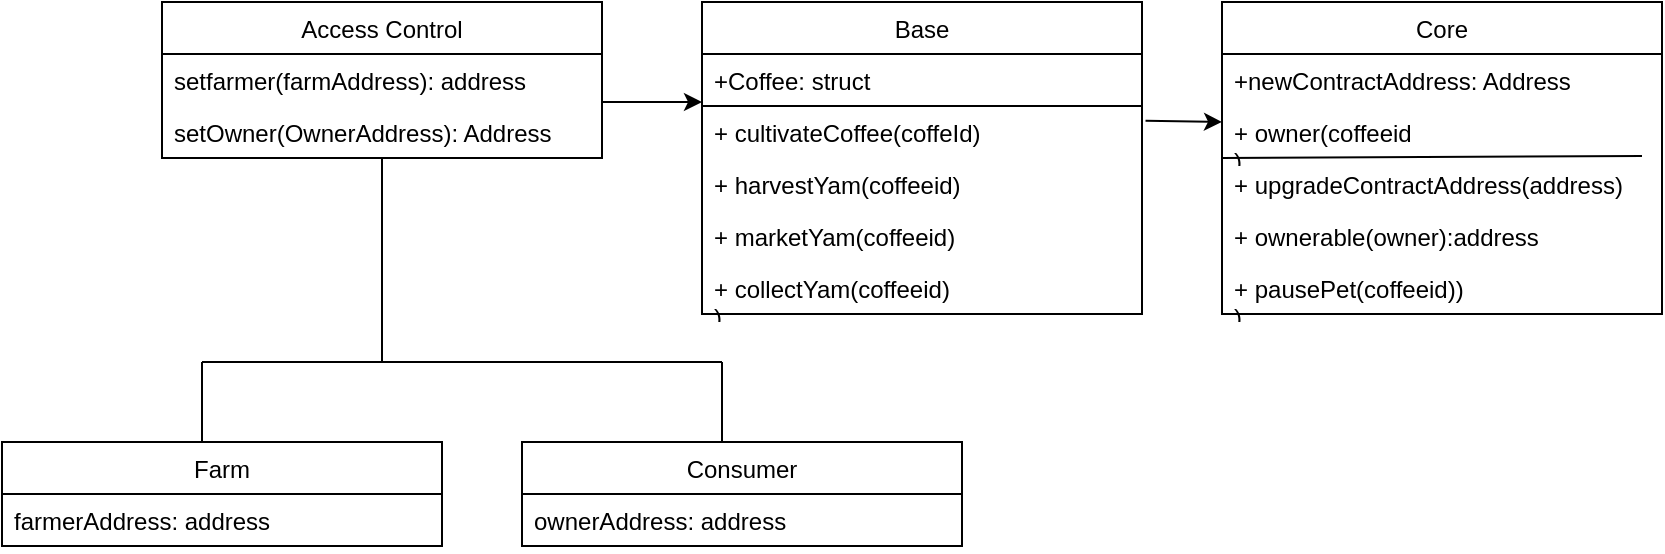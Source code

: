 <mxfile version="14.8.0" type="device"><diagram id="NvCOHbju35eIAkapwKiy" name="Page-1"><mxGraphModel dx="1102" dy="582" grid="1" gridSize="10" guides="1" tooltips="1" connect="1" arrows="0" fold="1" page="1" pageScale="1" pageWidth="850" pageHeight="1100" math="0" shadow="0"><root><mxCell id="0"/><mxCell id="1" parent="0"/><mxCell id="ylYOMh4MI2-sCrDoewEd-2" value="Access Control" style="swimlane;fontStyle=0;childLayout=stackLayout;horizontal=1;startSize=26;horizontalStack=0;resizeParent=1;resizeParentMax=0;resizeLast=0;collapsible=1;marginBottom=0;" parent="1" vertex="1"><mxGeometry x="80" y="60" width="220" height="78" as="geometry"/></mxCell><mxCell id="ylYOMh4MI2-sCrDoewEd-3" value="setfarmer(farmAddress): address" style="text;strokeColor=none;fillColor=none;align=left;verticalAlign=top;spacingLeft=4;spacingRight=4;overflow=hidden;rotatable=0;points=[[0,0.5],[1,0.5]];portConstraint=eastwest;" parent="ylYOMh4MI2-sCrDoewEd-2" vertex="1"><mxGeometry y="26" width="220" height="26" as="geometry"/></mxCell><mxCell id="ylYOMh4MI2-sCrDoewEd-4" value="setOwner(OwnerAddress): Address" style="text;strokeColor=none;fillColor=none;align=left;verticalAlign=top;spacingLeft=4;spacingRight=4;overflow=hidden;rotatable=0;points=[[0,0.5],[1,0.5]];portConstraint=eastwest;" parent="ylYOMh4MI2-sCrDoewEd-2" vertex="1"><mxGeometry y="52" width="220" height="26" as="geometry"/></mxCell><mxCell id="ylYOMh4MI2-sCrDoewEd-6" value="Base" style="swimlane;fontStyle=0;childLayout=stackLayout;horizontal=1;startSize=26;horizontalStack=0;resizeParent=1;resizeParentMax=0;resizeLast=0;collapsible=1;marginBottom=0;" parent="1" vertex="1"><mxGeometry x="350" y="60" width="220" height="156" as="geometry"/></mxCell><mxCell id="ylYOMh4MI2-sCrDoewEd-7" value="+Coffee: struct" style="text;fillColor=none;align=left;verticalAlign=top;spacingLeft=4;spacingRight=4;overflow=hidden;rotatable=0;points=[[0,0.5],[1,0.5]];portConstraint=eastwest;strokeColor=#000000;" parent="ylYOMh4MI2-sCrDoewEd-6" vertex="1"><mxGeometry y="26" width="220" height="26" as="geometry"/></mxCell><mxCell id="ylYOMh4MI2-sCrDoewEd-41" value="" style="endArrow=classic;html=1;fontSize=11;exitX=1.008;exitY=0.284;exitDx=0;exitDy=0;exitPerimeter=0;" parent="ylYOMh4MI2-sCrDoewEd-6" source="ylYOMh4MI2-sCrDoewEd-8" edge="1"><mxGeometry width="50" height="50" relative="1" as="geometry"><mxPoint x="210" y="60" as="sourcePoint"/><mxPoint x="260" y="60" as="targetPoint"/></mxGeometry></mxCell><mxCell id="ylYOMh4MI2-sCrDoewEd-8" value="+ cultivateCoffee(coffeId)" style="text;strokeColor=none;fillColor=none;align=left;verticalAlign=top;spacingLeft=4;spacingRight=4;overflow=hidden;rotatable=0;points=[[0,0.5],[1,0.5]];portConstraint=eastwest;" parent="ylYOMh4MI2-sCrDoewEd-6" vertex="1"><mxGeometry y="52" width="220" height="26" as="geometry"/></mxCell><mxCell id="ylYOMh4MI2-sCrDoewEd-9" value="+ harvestYam(coffeeid)" style="text;strokeColor=none;fillColor=none;align=left;verticalAlign=top;spacingLeft=4;spacingRight=4;overflow=hidden;rotatable=0;points=[[0,0.5],[1,0.5]];portConstraint=eastwest;" parent="ylYOMh4MI2-sCrDoewEd-6" vertex="1"><mxGeometry y="78" width="220" height="26" as="geometry"/></mxCell><mxCell id="ylYOMh4MI2-sCrDoewEd-10" value="+ marketYam(coffeeid)" style="text;strokeColor=none;fillColor=none;align=left;verticalAlign=top;spacingLeft=4;spacingRight=4;overflow=hidden;rotatable=0;points=[[0,0.5],[1,0.5]];portConstraint=eastwest;" parent="ylYOMh4MI2-sCrDoewEd-6" vertex="1"><mxGeometry y="104" width="220" height="26" as="geometry"/></mxCell><mxCell id="ylYOMh4MI2-sCrDoewEd-11" value="+ collectYam(coffeeid)&#10;)" style="text;strokeColor=none;fillColor=none;align=left;verticalAlign=top;spacingLeft=4;spacingRight=4;overflow=hidden;rotatable=0;points=[[0,0.5],[1,0.5]];portConstraint=eastwest;" parent="ylYOMh4MI2-sCrDoewEd-6" vertex="1"><mxGeometry y="130" width="220" height="26" as="geometry"/></mxCell><mxCell id="ylYOMh4MI2-sCrDoewEd-12" value="Core" style="swimlane;fontStyle=0;childLayout=stackLayout;horizontal=1;startSize=26;horizontalStack=0;resizeParent=1;resizeParentMax=0;resizeLast=0;collapsible=1;marginBottom=0;" parent="1" vertex="1"><mxGeometry x="610" y="60" width="220" height="156" as="geometry"/></mxCell><mxCell id="ylYOMh4MI2-sCrDoewEd-13" value="+newContractAddress: Address" style="text;fillColor=none;align=left;verticalAlign=top;spacingLeft=4;spacingRight=4;overflow=hidden;rotatable=0;points=[[0,0.5],[1,0.5]];portConstraint=eastwest;" parent="ylYOMh4MI2-sCrDoewEd-12" vertex="1"><mxGeometry y="26" width="220" height="26" as="geometry"/></mxCell><mxCell id="ylYOMh4MI2-sCrDoewEd-14" value="+ owner(coffeeid&#10;)" style="text;strokeColor=none;fillColor=none;align=left;verticalAlign=top;spacingLeft=4;spacingRight=4;overflow=hidden;rotatable=0;points=[[0,0.5],[1,0.5]];portConstraint=eastwest;" parent="ylYOMh4MI2-sCrDoewEd-12" vertex="1"><mxGeometry y="52" width="220" height="26" as="geometry"/></mxCell><mxCell id="ylYOMh4MI2-sCrDoewEd-15" value="+ upgradeContractAddress(address)" style="text;fillColor=none;align=left;verticalAlign=top;spacingLeft=4;spacingRight=4;overflow=hidden;rotatable=0;points=[[0,0.5],[1,0.5]];portConstraint=eastwest;" parent="ylYOMh4MI2-sCrDoewEd-12" vertex="1"><mxGeometry y="78" width="220" height="26" as="geometry"/></mxCell><mxCell id="ylYOMh4MI2-sCrDoewEd-16" value="+ ownerable(owner):address" style="text;strokeColor=none;fillColor=none;align=left;verticalAlign=top;spacingLeft=4;spacingRight=4;overflow=hidden;rotatable=0;points=[[0,0.5],[1,0.5]];portConstraint=eastwest;" parent="ylYOMh4MI2-sCrDoewEd-12" vertex="1"><mxGeometry y="104" width="220" height="26" as="geometry"/></mxCell><mxCell id="ylYOMh4MI2-sCrDoewEd-17" value="+ pausePet(coffeeid))&#10;)" style="text;strokeColor=none;fillColor=none;align=left;verticalAlign=top;spacingLeft=4;spacingRight=4;overflow=hidden;rotatable=0;points=[[0,0.5],[1,0.5]];portConstraint=eastwest;" parent="ylYOMh4MI2-sCrDoewEd-12" vertex="1"><mxGeometry y="130" width="220" height="26" as="geometry"/></mxCell><mxCell id="ylYOMh4MI2-sCrDoewEd-19" value="" style="endArrow=none;html=1;" parent="1" edge="1"><mxGeometry width="50" height="50" relative="1" as="geometry"><mxPoint x="610" y="138" as="sourcePoint"/><mxPoint x="820" y="137" as="targetPoint"/></mxGeometry></mxCell><mxCell id="ylYOMh4MI2-sCrDoewEd-26" value="Farm" style="swimlane;fontStyle=0;childLayout=stackLayout;horizontal=1;startSize=26;horizontalStack=0;resizeParent=1;resizeParentMax=0;resizeLast=0;collapsible=1;marginBottom=0;" parent="1" vertex="1"><mxGeometry y="280" width="220" height="52" as="geometry"/></mxCell><mxCell id="ylYOMh4MI2-sCrDoewEd-27" value="farmerAddress: address" style="text;strokeColor=none;fillColor=none;align=left;verticalAlign=top;spacingLeft=4;spacingRight=4;overflow=hidden;rotatable=0;points=[[0,0.5],[1,0.5]];portConstraint=eastwest;" parent="ylYOMh4MI2-sCrDoewEd-26" vertex="1"><mxGeometry y="26" width="220" height="26" as="geometry"/></mxCell><mxCell id="ylYOMh4MI2-sCrDoewEd-29" value="Consumer" style="swimlane;fontStyle=0;childLayout=stackLayout;horizontal=1;startSize=26;horizontalStack=0;resizeParent=1;resizeParentMax=0;resizeLast=0;collapsible=1;marginBottom=0;" parent="1" vertex="1"><mxGeometry x="260" y="280" width="220" height="52" as="geometry"/></mxCell><mxCell id="ylYOMh4MI2-sCrDoewEd-30" value="ownerAddress: address" style="text;strokeColor=none;fillColor=none;align=left;verticalAlign=top;spacingLeft=4;spacingRight=4;overflow=hidden;rotatable=0;points=[[0,0.5],[1,0.5]];portConstraint=eastwest;" parent="ylYOMh4MI2-sCrDoewEd-29" vertex="1"><mxGeometry y="26" width="220" height="26" as="geometry"/></mxCell><mxCell id="ylYOMh4MI2-sCrDoewEd-35" value="" style="endArrow=none;html=1;fontSize=11;" parent="1" edge="1"><mxGeometry width="50" height="50" relative="1" as="geometry"><mxPoint x="100" y="280" as="sourcePoint"/><mxPoint x="100" y="240" as="targetPoint"/></mxGeometry></mxCell><mxCell id="ylYOMh4MI2-sCrDoewEd-37" value="" style="endArrow=none;html=1;fontSize=11;" parent="1" edge="1"><mxGeometry width="50" height="50" relative="1" as="geometry"><mxPoint x="100" y="240" as="sourcePoint"/><mxPoint x="360" y="240" as="targetPoint"/></mxGeometry></mxCell><mxCell id="ylYOMh4MI2-sCrDoewEd-38" value="" style="endArrow=none;html=1;fontSize=11;" parent="1" edge="1"><mxGeometry width="50" height="50" relative="1" as="geometry"><mxPoint x="360" y="280" as="sourcePoint"/><mxPoint x="360" y="240" as="targetPoint"/></mxGeometry></mxCell><mxCell id="ylYOMh4MI2-sCrDoewEd-39" value="" style="endArrow=none;html=1;fontSize=11;" parent="1" edge="1"><mxGeometry width="50" height="50" relative="1" as="geometry"><mxPoint x="190" y="240" as="sourcePoint"/><mxPoint x="190" y="138" as="targetPoint"/></mxGeometry></mxCell><mxCell id="ylYOMh4MI2-sCrDoewEd-40" value="" style="endArrow=classic;html=1;fontSize=11;" parent="1" edge="1"><mxGeometry width="50" height="50" relative="1" as="geometry"><mxPoint x="300" y="110" as="sourcePoint"/><mxPoint x="350" y="110" as="targetPoint"/></mxGeometry></mxCell></root></mxGraphModel></diagram></mxfile>